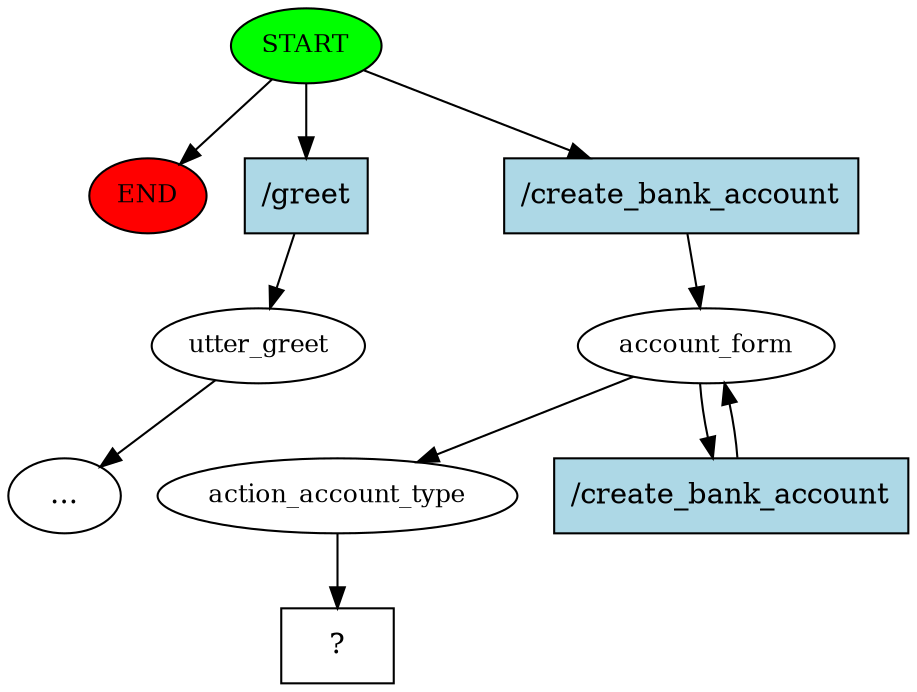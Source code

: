 digraph  {
0 [class="start active", fillcolor=green, fontsize=12, label=START, style=filled];
"-1" [class=end, fillcolor=red, fontsize=12, label=END, style=filled];
1 [class="", fontsize=12, label=utter_greet];
"-3" [class=ellipsis, label="..."];
2 [class=active, fontsize=12, label=account_form];
4 [class=active, fontsize=12, label=action_account_type];
5 [class="intent dashed active", label="  ?  ", shape=rect];
6 [class=intent, fillcolor=lightblue, label="/greet", shape=rect, style=filled];
7 [class="intent active", fillcolor=lightblue, label="/create_bank_account", shape=rect, style=filled];
8 [class="intent active", fillcolor=lightblue, label="/create_bank_account", shape=rect, style=filled];
0 -> "-1"  [class="", key=NONE, label=""];
0 -> 6  [class="", key=0];
0 -> 7  [class=active, key=0];
1 -> "-3"  [class="", key=NONE, label=""];
2 -> 4  [class=active, key=NONE, label=""];
2 -> 8  [class=active, key=0];
4 -> 5  [class=active, key=NONE, label=""];
6 -> 1  [class="", key=0];
7 -> 2  [class=active, key=0];
8 -> 2  [class=active, key=0];
}
